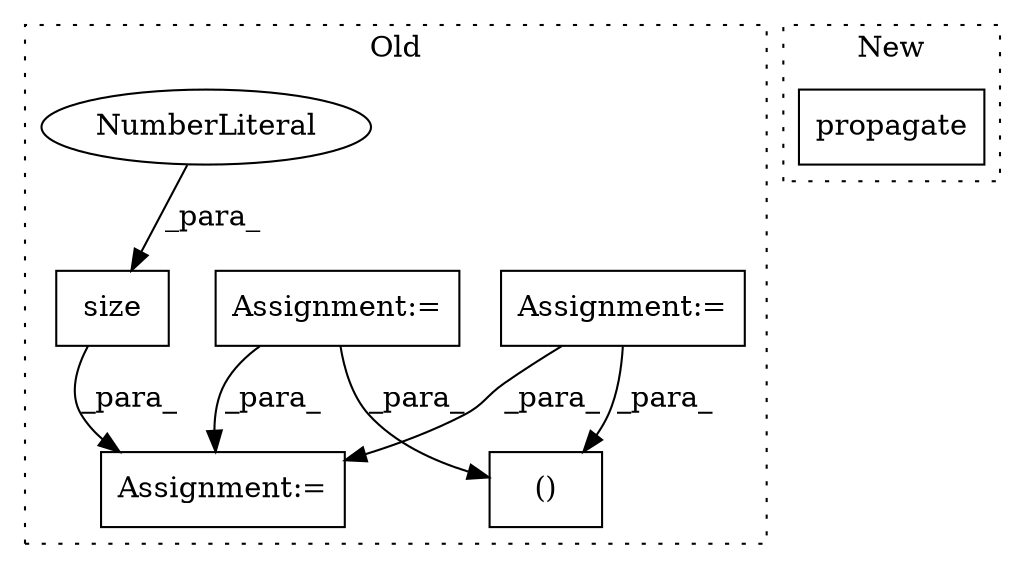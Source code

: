 digraph G {
subgraph cluster0 {
1 [label="()" a="106" s="643" l="23" shape="box"];
3 [label="Assignment:=" a="7" s="472" l="5" shape="box"];
4 [label="Assignment:=" a="7" s="526" l="5" shape="box"];
5 [label="Assignment:=" a="7" s="815" l="1" shape="box"];
6 [label="size" a="32" s="845,851" l="5,1" shape="box"];
7 [label="NumberLiteral" a="34" s="850" l="1" shape="ellipse"];
label = "Old";
style="dotted";
}
subgraph cluster1 {
2 [label="propagate" a="32" s="618,640" l="10,1" shape="box"];
label = "New";
style="dotted";
}
3 -> 1 [label="_para_"];
3 -> 5 [label="_para_"];
4 -> 1 [label="_para_"];
4 -> 5 [label="_para_"];
6 -> 5 [label="_para_"];
7 -> 6 [label="_para_"];
}